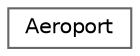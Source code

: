 digraph "Graphical Class Hierarchy"
{
 // LATEX_PDF_SIZE
  bgcolor="transparent";
  edge [fontname=Helvetica,fontsize=10,labelfontname=Helvetica,labelfontsize=10];
  node [fontname=Helvetica,fontsize=10,shape=box,height=0.2,width=0.4];
  rankdir="LR";
  Node0 [id="Node000000",label="Aeroport",height=0.2,width=0.4,color="grey40", fillcolor="white", style="filled",URL="$class_aeroport.html",tooltip="Classe représentant un aéroport contenant une liste de vols."];
}
